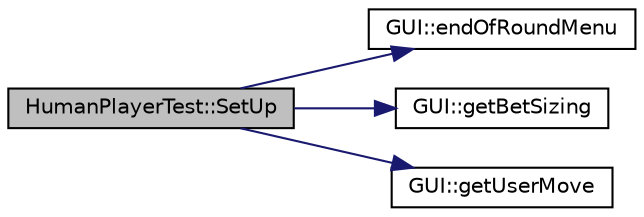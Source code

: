 digraph "HumanPlayerTest::SetUp"
{
 // INTERACTIVE_SVG=YES
 // LATEX_PDF_SIZE
  edge [fontname="Helvetica",fontsize="10",labelfontname="Helvetica",labelfontsize="10"];
  node [fontname="Helvetica",fontsize="10",shape=record];
  rankdir="LR";
  Node1 [label="HumanPlayerTest::SetUp",height=0.2,width=0.4,color="black", fillcolor="grey75", style="filled", fontcolor="black",tooltip=" "];
  Node1 -> Node2 [color="midnightblue",fontsize="10",style="solid",fontname="Helvetica"];
  Node2 [label="GUI::endOfRoundMenu",height=0.2,width=0.4,color="black", fillcolor="white", style="filled",URL="$class_g_u_i.html#ac7211e8e1f154e8e729921afe5d58225",tooltip="Displays the menu at the end of a round."];
  Node1 -> Node3 [color="midnightblue",fontsize="10",style="solid",fontname="Helvetica"];
  Node3 [label="GUI::getBetSizing",height=0.2,width=0.4,color="black", fillcolor="white", style="filled",URL="$class_g_u_i.html#a62c09a07607f5f182e0318e7ff29fd04",tooltip="Prompts the user for bet sizing."];
  Node1 -> Node4 [color="midnightblue",fontsize="10",style="solid",fontname="Helvetica"];
  Node4 [label="GUI::getUserMove",height=0.2,width=0.4,color="black", fillcolor="white", style="filled",URL="$class_g_u_i.html#a90c3a671452b797db9f8ba481c84767c",tooltip="Prompts the user for their move."];
}
